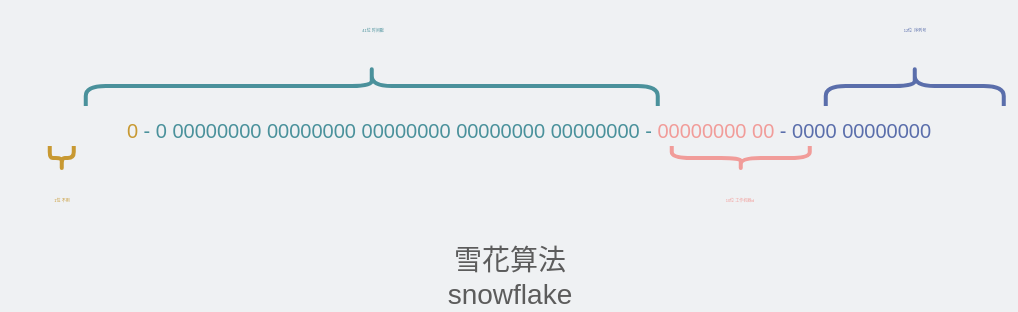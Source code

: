 <mxfile version="18.2.1" type="github">
  <diagram id="jk84KoCiqGRbvonOO5nR" name="Page-1">
    <mxGraphModel dx="837" dy="451" grid="0" gridSize="10" guides="1" tooltips="1" connect="1" arrows="1" fold="1" page="1" pageScale="1" pageWidth="550" pageHeight="190" background="#EFF1F3" math="0" shadow="0">
      <root>
        <mxCell id="0" />
        <mxCell id="1" parent="0" />
        <mxCell id="XSbDL2rr6Gyu1OlXZJMn-3" value="&lt;font style=&quot;background-color: rgb(239 , 241 , 243) ; font-size: 10px&quot;&gt;&lt;span style=&quot;font-size: 10px;&quot;&gt;&lt;font color=&quot;#c89932&quot;&gt;0&lt;/font&gt;&lt;/span&gt;&lt;span style=&quot;color: rgb(74 , 145 , 155) ; font-size: 10px&quot;&gt; - 0 00000000&amp;nbsp;&lt;/span&gt;&lt;font color=&quot;#4a919b&quot; style=&quot;font-size: 10px&quot;&gt;00000000&lt;/font&gt;&lt;font style=&quot;font-size: 10px&quot;&gt;&amp;nbsp;&lt;/font&gt;&lt;font color=&quot;#4a919b&quot;&gt;&lt;span style=&quot;font-size: 10px;&quot;&gt;00000000&amp;nbsp;&lt;/span&gt;&lt;font style=&quot;font-size: 10px&quot;&gt;00000000&lt;/font&gt;&lt;font style=&quot;font-size: 10px&quot;&gt;&amp;nbsp;&lt;/font&gt;&lt;font style=&quot;font-size: 10px&quot;&gt;00000000 -&amp;nbsp;&lt;/font&gt;&lt;/font&gt;&lt;font color=&quot;#f19c99&quot;&gt;&lt;span style=&quot;font-size: 10px;&quot;&gt;00000000&lt;/span&gt;&lt;span style=&quot;font-size: 10px;&quot;&gt;&amp;nbsp;00&lt;/span&gt;&lt;/font&gt;&lt;span style=&quot;color: rgb(90 , 110 , 171) ; font-size: 10px&quot;&gt;&amp;nbsp;- 0000&amp;nbsp;&lt;/span&gt;&lt;font color=&quot;#5a6eab&quot; style=&quot;font-size: 10px&quot;&gt;00000000&lt;/font&gt;&lt;/font&gt;" style="text;html=1;strokeColor=none;fillColor=none;align=center;verticalAlign=middle;whiteSpace=wrap;rounded=0;" parent="1" vertex="1">
          <mxGeometry x="35.88" y="84" width="487" height="24" as="geometry" />
        </mxCell>
        <mxCell id="cjVENmCrDsrbWY_3om6L-1" value="&lt;font&gt;&lt;font color=&quot;#5c5c5c&quot; style=&quot;font-size: 14px&quot;&gt;雪花算法&lt;br&gt;snowflake&lt;/font&gt;&lt;br&gt;&lt;/font&gt;" style="text;html=1;strokeColor=none;fillColor=none;align=center;verticalAlign=middle;whiteSpace=wrap;rounded=0;" parent="1" vertex="1">
          <mxGeometry x="170" y="151" width="200" height="35" as="geometry" />
        </mxCell>
        <mxCell id="TQc7ubPpzNLARLeVcl0p-5" value="" style="shape=curlyBracket;whiteSpace=wrap;html=1;rounded=1;fontColor=#C89932;rotation=90;strokeWidth=2;strokeColor=#4A919B;" parent="1" vertex="1">
          <mxGeometry x="190.88" y="-69" width="20" height="286" as="geometry" />
        </mxCell>
        <mxCell id="TQc7ubPpzNLARLeVcl0p-6" value="&lt;font color=&quot;#4a919b&quot;&gt;41位 时间戳&lt;/font&gt;" style="text;html=1;strokeColor=none;fillColor=none;align=center;verticalAlign=middle;whiteSpace=wrap;rounded=0;fontSize=2;fontColor=#C89932;" parent="1" vertex="1">
          <mxGeometry x="157.38" y="31" width="89" height="30" as="geometry" />
        </mxCell>
        <mxCell id="TQc7ubPpzNLARLeVcl0p-7" value="" style="shape=curlyBracket;whiteSpace=wrap;html=1;rounded=1;flipH=1;fontSize=2;fontColor=#4A919B;strokeColor=#C89932;strokeWidth=2;rotation=90;" parent="1" vertex="1">
          <mxGeometry x="39.88" y="104" width="12" height="12" as="geometry" />
        </mxCell>
        <mxCell id="TQc7ubPpzNLARLeVcl0p-8" value="&lt;font&gt;1位 不用&lt;/font&gt;" style="text;html=1;strokeColor=none;fillColor=none;align=center;verticalAlign=middle;whiteSpace=wrap;rounded=0;fontSize=2;fontColor=#C89932;" parent="1" vertex="1">
          <mxGeometry x="15.88" y="116" width="60" height="30" as="geometry" />
        </mxCell>
        <mxCell id="TQc7ubPpzNLARLeVcl0p-9" value="" style="shape=curlyBracket;whiteSpace=wrap;html=1;rounded=1;flipH=1;fontSize=2;fontColor=#4A919B;strokeColor=#F19C99;strokeWidth=2;rotation=90;" parent="1" vertex="1">
          <mxGeometry x="379.38" y="75.5" width="12" height="69" as="geometry" />
        </mxCell>
        <mxCell id="TQc7ubPpzNLARLeVcl0p-10" value="&lt;font color=&quot;#f19c99&quot;&gt;10位 工作机器id&lt;/font&gt;" style="text;html=1;strokeColor=none;fillColor=none;align=center;verticalAlign=middle;whiteSpace=wrap;rounded=0;fontSize=2;fontColor=#C89932;" parent="1" vertex="1">
          <mxGeometry x="337.38" y="116" width="96" height="30" as="geometry" />
        </mxCell>
        <mxCell id="TQc7ubPpzNLARLeVcl0p-11" value="" style="shape=curlyBracket;whiteSpace=wrap;html=1;rounded=1;fontColor=#C89932;rotation=90;strokeWidth=2;strokeColor=#5A6EAB;" parent="1" vertex="1">
          <mxGeometry x="462.38" y="29.5" width="20" height="89" as="geometry" />
        </mxCell>
        <mxCell id="TQc7ubPpzNLARLeVcl0p-12" value="&lt;font color=&quot;#5a6eab&quot;&gt;12位&amp;nbsp; 序列号&lt;/font&gt;" style="text;html=1;strokeColor=none;fillColor=none;align=center;verticalAlign=middle;whiteSpace=wrap;rounded=0;fontSize=2;fontColor=#C89932;" parent="1" vertex="1">
          <mxGeometry x="427.88" y="31" width="89" height="30" as="geometry" />
        </mxCell>
      </root>
    </mxGraphModel>
  </diagram>
</mxfile>
